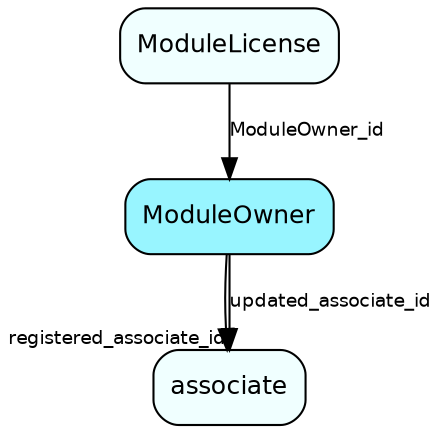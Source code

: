digraph ModuleOwner  {
node [shape = box style="rounded, filled" fontname = "Helvetica" fontsize = "12" ]
edge [fontname = "Helvetica" fontsize = "9"]

ModuleOwner[fillcolor = "cadetblue1"]
associate[fillcolor = "azure1"]
ModuleLicense[fillcolor = "azure1"]
ModuleOwner -> associate [headlabel = "registered_associate_id"]
ModuleOwner -> associate [label = "updated_associate_id"]
ModuleLicense -> ModuleOwner [label = "ModuleOwner_id"]
}
